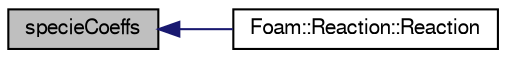 digraph "specieCoeffs"
{
  bgcolor="transparent";
  edge [fontname="FreeSans",fontsize="10",labelfontname="FreeSans",labelfontsize="10"];
  node [fontname="FreeSans",fontsize="10",shape=record];
  rankdir="LR";
  Node2 [label="specieCoeffs",height=0.2,width=0.4,color="black", fillcolor="grey75", style="filled", fontcolor="black"];
  Node2 -> Node3 [dir="back",color="midnightblue",fontsize="10",style="solid",fontname="FreeSans"];
  Node3 [label="Foam::Reaction::Reaction",height=0.2,width=0.4,color="black",URL="$a30330.html#a9cf0c799e0f75d19134d3b35cf789e2c",tooltip="Construct as copy given new speciesTable. "];
}
